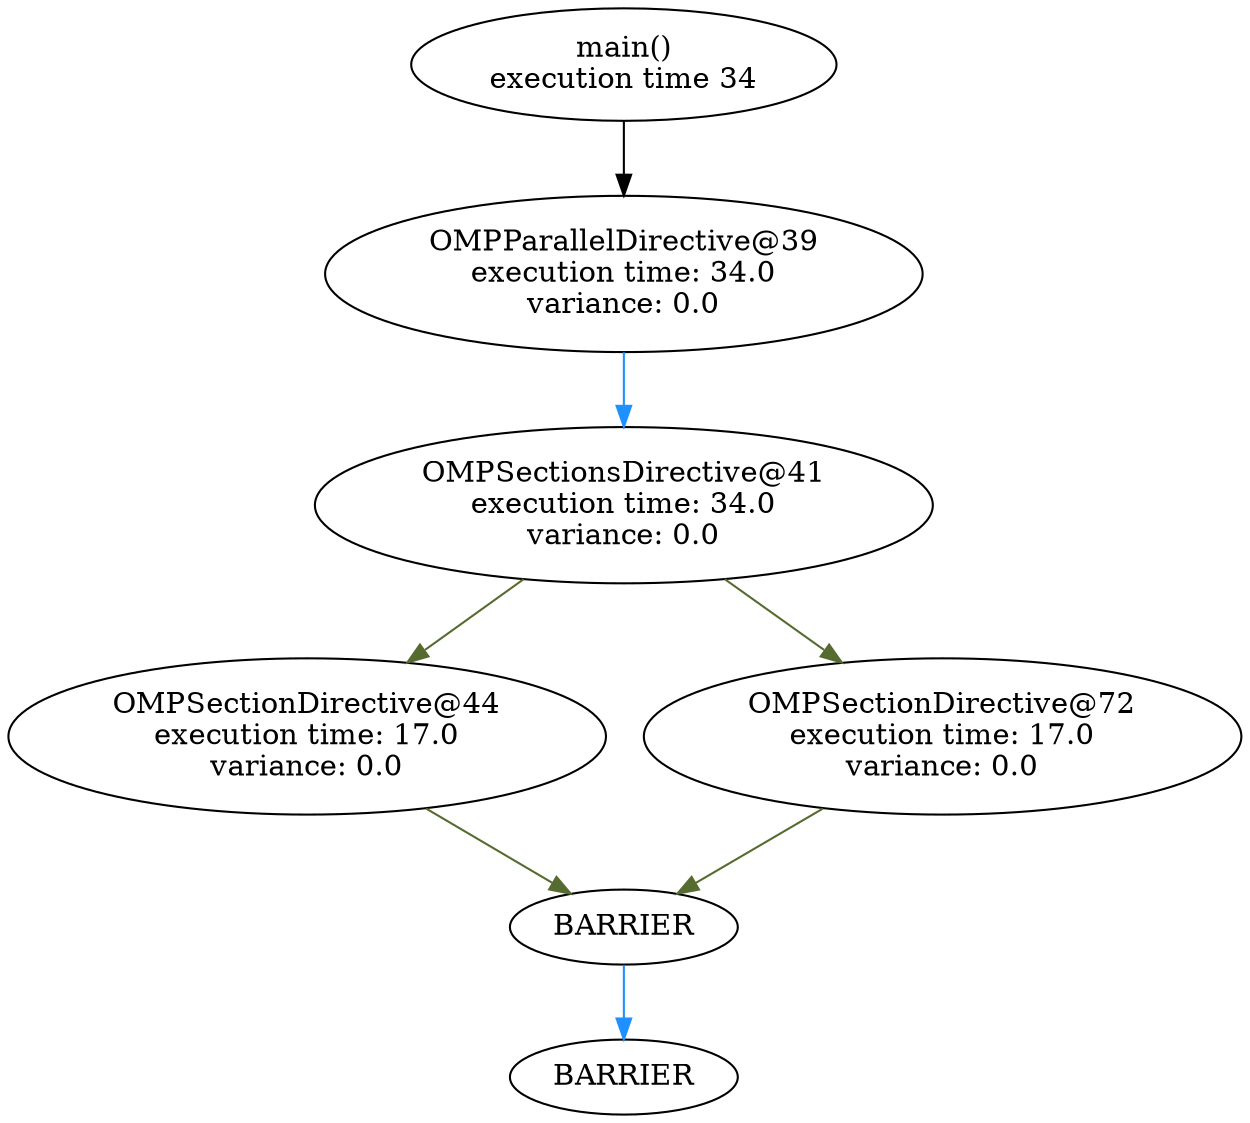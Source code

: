 digraph G {
	graph [bb="0,0,500,534"];
	node [label="\N"];
	35	 [height=0.74639,
		label="main()\nexecution time 34",
		pos="250,507",
		root=35,
		width=2.3354];
	39	 [height=1.041,
		label="OMPParallelDirective@39\nexecution time: 34.0\nvariance: 0.0",
		pos="250,406",
		root=35,
		width=3.346];
	35 -> 39	 [pos="e,250,443.63 250,479.99 250,471.91 250,462.75 250,453.72"];
	41	 [height=1.041,
		label="OMPSectionsDirective@41\nexecution time: 34.0\nvariance: 0.0",
		pos="250,294",
		root=35,
		width=3.4507];
	39 -> 41	 [color=dodgerblue,
		pos="e,250,331.84 250,368.37 250,359.93 250,350.83 250,342.01"];
	44	 [height=1.041,
		label="OMPSectionDirective@44\nexecution time: 17.0\nvariance: 0.0",
		pos="120,182",
		root=35,
		width=3.346];
	41 -> 44	 [color=darkolivegreen,
		pos="e,160.63,217.38 209.22,258.5 196.28,247.54 181.83,235.32 168.4,223.96"];
	72	 [height=1.041,
		label="OMPSectionDirective@72\nexecution time: 17.0\nvariance: 0.0",
		pos="380,182",
		root=35,
		width=3.346];
	41 -> 72	 [color=darkolivegreen,
		pos="e,339.37,217.38 290.78,258.5 303.72,247.54 318.17,235.32 331.6,223.96"];
	"41_end"	 [height=0.5,
		label=BARRIER,
		pos="250,90",
		root=35,
		width=1.4305];
	44 -> "41_end"	 [color=darkolivegreen,
		pos="e,227.72,106.42 168.41,147.49 185.42,135.71 204.07,122.8 219.23,112.3"];
	"39_end"	 [height=0.5,
		label=BARRIER,
		pos="250,18",
		root=35,
		width=1.4305];
	"41_end" -> "39_end"	 [color=dodgerblue,
		pos="e,250,36.104 250,71.697 250,63.983 250,54.712 250,46.112"];
	72 -> "41_end"	 [color=darkolivegreen,
		pos="e,272.28,106.42 331.59,147.49 314.58,135.71 295.93,122.8 280.77,112.3"];
}
